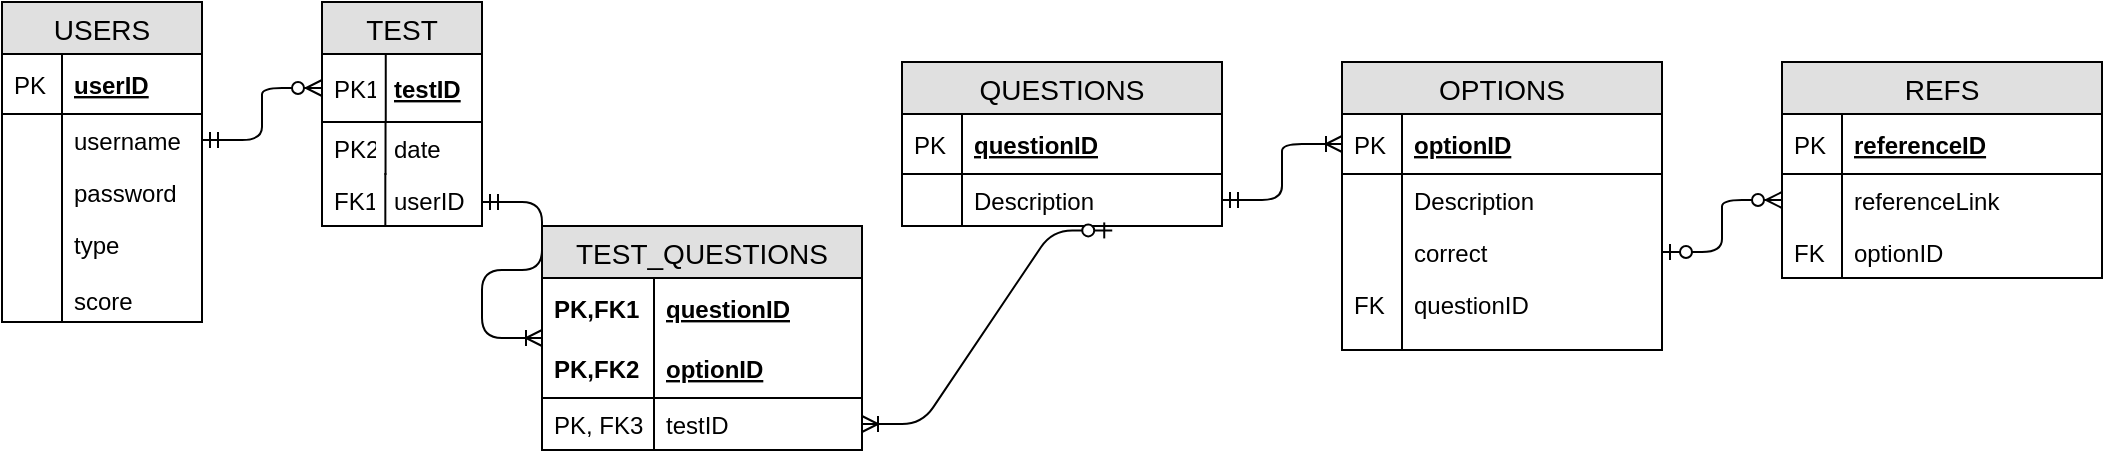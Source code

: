 <mxfile version="12.7.0" type="device"><diagram id="C5RBs43oDa-KdzZeNtuy" name="Page-1"><mxGraphModel dx="1264" dy="534" grid="1" gridSize="10" guides="1" tooltips="1" connect="1" arrows="1" fold="1" page="1" pageScale="1" pageWidth="827" pageHeight="1169" math="0" shadow="0"><root><mxCell id="WIyWlLk6GJQsqaUBKTNV-0"/><mxCell id="WIyWlLk6GJQsqaUBKTNV-1" parent="WIyWlLk6GJQsqaUBKTNV-0"/><mxCell id="qV7eDu-xLgDg9Nr6Do18-0" value="USERS" style="swimlane;fontStyle=0;childLayout=stackLayout;horizontal=1;startSize=26;fillColor=#e0e0e0;horizontalStack=0;resizeParent=1;resizeParentMax=0;resizeLast=0;collapsible=1;marginBottom=0;swimlaneFillColor=#ffffff;align=center;fontSize=14;" vertex="1" parent="WIyWlLk6GJQsqaUBKTNV-1"><mxGeometry x="10" y="40" width="100" height="160" as="geometry"/></mxCell><mxCell id="qV7eDu-xLgDg9Nr6Do18-1" value="userID" style="shape=partialRectangle;top=0;left=0;right=0;bottom=1;align=left;verticalAlign=middle;fillColor=none;spacingLeft=34;spacingRight=4;overflow=hidden;rotatable=0;points=[[0,0.5],[1,0.5]];portConstraint=eastwest;dropTarget=0;fontStyle=5;fontSize=12;" vertex="1" parent="qV7eDu-xLgDg9Nr6Do18-0"><mxGeometry y="26" width="100" height="30" as="geometry"/></mxCell><mxCell id="qV7eDu-xLgDg9Nr6Do18-2" value="PK" style="shape=partialRectangle;top=0;left=0;bottom=0;fillColor=none;align=left;verticalAlign=middle;spacingLeft=4;spacingRight=4;overflow=hidden;rotatable=0;points=[];portConstraint=eastwest;part=1;fontSize=12;" vertex="1" connectable="0" parent="qV7eDu-xLgDg9Nr6Do18-1"><mxGeometry width="30" height="30" as="geometry"/></mxCell><mxCell id="qV7eDu-xLgDg9Nr6Do18-3" value="username" style="shape=partialRectangle;top=0;left=0;right=0;bottom=0;align=left;verticalAlign=top;fillColor=none;spacingLeft=34;spacingRight=4;overflow=hidden;rotatable=0;points=[[0,0.5],[1,0.5]];portConstraint=eastwest;dropTarget=0;fontSize=12;" vertex="1" parent="qV7eDu-xLgDg9Nr6Do18-0"><mxGeometry y="56" width="100" height="26" as="geometry"/></mxCell><mxCell id="qV7eDu-xLgDg9Nr6Do18-4" value="" style="shape=partialRectangle;top=0;left=0;bottom=0;fillColor=none;align=left;verticalAlign=top;spacingLeft=4;spacingRight=4;overflow=hidden;rotatable=0;points=[];portConstraint=eastwest;part=1;fontSize=12;" vertex="1" connectable="0" parent="qV7eDu-xLgDg9Nr6Do18-3"><mxGeometry width="30" height="26" as="geometry"/></mxCell><mxCell id="qV7eDu-xLgDg9Nr6Do18-5" value="password" style="shape=partialRectangle;top=0;left=0;right=0;bottom=0;align=left;verticalAlign=top;fillColor=none;spacingLeft=34;spacingRight=4;overflow=hidden;rotatable=0;points=[[0,0.5],[1,0.5]];portConstraint=eastwest;dropTarget=0;fontSize=12;" vertex="1" parent="qV7eDu-xLgDg9Nr6Do18-0"><mxGeometry y="82" width="100" height="26" as="geometry"/></mxCell><mxCell id="qV7eDu-xLgDg9Nr6Do18-6" value="" style="shape=partialRectangle;top=0;left=0;bottom=0;fillColor=none;align=left;verticalAlign=top;spacingLeft=4;spacingRight=4;overflow=hidden;rotatable=0;points=[];portConstraint=eastwest;part=1;fontSize=12;" vertex="1" connectable="0" parent="qV7eDu-xLgDg9Nr6Do18-5"><mxGeometry width="30" height="26" as="geometry"/></mxCell><mxCell id="qV7eDu-xLgDg9Nr6Do18-7" value="type&#10;&#10;score" style="shape=partialRectangle;top=0;left=0;right=0;bottom=0;align=left;verticalAlign=top;fillColor=none;spacingLeft=34;spacingRight=4;overflow=hidden;rotatable=0;points=[[0,0.5],[1,0.5]];portConstraint=eastwest;dropTarget=0;fontSize=12;" vertex="1" parent="qV7eDu-xLgDg9Nr6Do18-0"><mxGeometry y="108" width="100" height="42" as="geometry"/></mxCell><mxCell id="qV7eDu-xLgDg9Nr6Do18-8" value="" style="shape=partialRectangle;top=0;left=0;bottom=0;fillColor=none;align=left;verticalAlign=top;spacingLeft=4;spacingRight=4;overflow=hidden;rotatable=0;points=[];portConstraint=eastwest;part=1;fontSize=12;" vertex="1" connectable="0" parent="qV7eDu-xLgDg9Nr6Do18-7"><mxGeometry width="30" height="42" as="geometry"/></mxCell><mxCell id="qV7eDu-xLgDg9Nr6Do18-9" value="" style="shape=partialRectangle;top=0;left=0;right=0;bottom=0;align=left;verticalAlign=top;fillColor=none;spacingLeft=34;spacingRight=4;overflow=hidden;rotatable=0;points=[[0,0.5],[1,0.5]];portConstraint=eastwest;dropTarget=0;fontSize=12;" vertex="1" parent="qV7eDu-xLgDg9Nr6Do18-0"><mxGeometry y="150" width="100" height="10" as="geometry"/></mxCell><mxCell id="qV7eDu-xLgDg9Nr6Do18-10" value="" style="shape=partialRectangle;top=0;left=0;bottom=0;fillColor=none;align=left;verticalAlign=top;spacingLeft=4;spacingRight=4;overflow=hidden;rotatable=0;points=[];portConstraint=eastwest;part=1;fontSize=12;" vertex="1" connectable="0" parent="qV7eDu-xLgDg9Nr6Do18-9"><mxGeometry width="30" height="10" as="geometry"/></mxCell><mxCell id="qV7eDu-xLgDg9Nr6Do18-11" value="TEST" style="swimlane;fontStyle=0;childLayout=stackLayout;horizontal=1;startSize=26;fillColor=#e0e0e0;horizontalStack=0;resizeParent=1;resizeParentMax=0;resizeLast=0;collapsible=1;marginBottom=0;swimlaneFillColor=#ffffff;align=center;fontSize=14;" vertex="1" parent="WIyWlLk6GJQsqaUBKTNV-1"><mxGeometry x="170" y="40" width="80" height="112" as="geometry"/></mxCell><mxCell id="qV7eDu-xLgDg9Nr6Do18-12" value="testID" style="shape=partialRectangle;top=0;left=0;right=0;bottom=1;align=left;verticalAlign=middle;fillColor=none;spacingLeft=34;spacingRight=4;overflow=hidden;rotatable=0;points=[[0,0.5],[1,0.5]];portConstraint=eastwest;dropTarget=0;fontStyle=5;fontSize=12;" vertex="1" parent="qV7eDu-xLgDg9Nr6Do18-11"><mxGeometry y="26" width="80" height="34" as="geometry"/></mxCell><mxCell id="qV7eDu-xLgDg9Nr6Do18-13" value="PK1" style="shape=partialRectangle;top=0;left=0;bottom=0;fillColor=none;align=left;verticalAlign=middle;spacingLeft=4;spacingRight=4;overflow=hidden;rotatable=0;points=[];portConstraint=eastwest;part=1;fontSize=12;" vertex="1" connectable="0" parent="qV7eDu-xLgDg9Nr6Do18-12"><mxGeometry width="31.875" height="34" as="geometry"/></mxCell><mxCell id="qV7eDu-xLgDg9Nr6Do18-14" value="date" style="shape=partialRectangle;top=0;left=0;right=0;bottom=0;align=left;verticalAlign=top;fillColor=none;spacingLeft=34;spacingRight=4;overflow=hidden;rotatable=0;points=[[0,0.5],[1,0.5]];portConstraint=eastwest;dropTarget=0;fontSize=12;" vertex="1" parent="qV7eDu-xLgDg9Nr6Do18-11"><mxGeometry y="60" width="80" height="26" as="geometry"/></mxCell><mxCell id="qV7eDu-xLgDg9Nr6Do18-15" value="PK2" style="shape=partialRectangle;top=0;left=0;bottom=0;fillColor=none;align=left;verticalAlign=top;spacingLeft=4;spacingRight=4;overflow=hidden;rotatable=0;points=[];portConstraint=eastwest;part=1;fontSize=12;" vertex="1" connectable="0" parent="qV7eDu-xLgDg9Nr6Do18-14"><mxGeometry width="31.765" height="26" as="geometry"/></mxCell><mxCell id="qV7eDu-xLgDg9Nr6Do18-16" value="userID" style="shape=partialRectangle;top=0;left=0;right=0;bottom=0;align=left;verticalAlign=top;fillColor=none;spacingLeft=34;spacingRight=4;overflow=hidden;rotatable=0;points=[[0,0.5],[1,0.5]];portConstraint=eastwest;dropTarget=0;fontSize=12;" vertex="1" parent="qV7eDu-xLgDg9Nr6Do18-11"><mxGeometry y="86" width="80" height="26" as="geometry"/></mxCell><mxCell id="qV7eDu-xLgDg9Nr6Do18-17" value="FK1" style="shape=partialRectangle;top=0;left=0;bottom=0;fillColor=none;align=left;verticalAlign=top;spacingLeft=4;spacingRight=4;overflow=hidden;rotatable=0;points=[];portConstraint=eastwest;part=1;fontSize=12;" vertex="1" connectable="0" parent="qV7eDu-xLgDg9Nr6Do18-16"><mxGeometry width="31.667" height="26" as="geometry"/></mxCell><mxCell id="qV7eDu-xLgDg9Nr6Do18-33" value="QUESTIONS" style="swimlane;fontStyle=0;childLayout=stackLayout;horizontal=1;startSize=26;fillColor=#e0e0e0;horizontalStack=0;resizeParent=1;resizeParentMax=0;resizeLast=0;collapsible=1;marginBottom=0;swimlaneFillColor=#ffffff;align=center;fontSize=14;" vertex="1" parent="WIyWlLk6GJQsqaUBKTNV-1"><mxGeometry x="460" y="70" width="160" height="82" as="geometry"/></mxCell><mxCell id="qV7eDu-xLgDg9Nr6Do18-34" value="questionID" style="shape=partialRectangle;top=0;left=0;right=0;bottom=1;align=left;verticalAlign=middle;fillColor=none;spacingLeft=34;spacingRight=4;overflow=hidden;rotatable=0;points=[[0,0.5],[1,0.5]];portConstraint=eastwest;dropTarget=0;fontStyle=5;fontSize=12;" vertex="1" parent="qV7eDu-xLgDg9Nr6Do18-33"><mxGeometry y="26" width="160" height="30" as="geometry"/></mxCell><mxCell id="qV7eDu-xLgDg9Nr6Do18-35" value="PK" style="shape=partialRectangle;top=0;left=0;bottom=0;fillColor=none;align=left;verticalAlign=middle;spacingLeft=4;spacingRight=4;overflow=hidden;rotatable=0;points=[];portConstraint=eastwest;part=1;fontSize=12;" vertex="1" connectable="0" parent="qV7eDu-xLgDg9Nr6Do18-34"><mxGeometry width="30" height="30" as="geometry"/></mxCell><mxCell id="qV7eDu-xLgDg9Nr6Do18-36" value="Description" style="shape=partialRectangle;top=0;left=0;right=0;bottom=0;align=left;verticalAlign=top;fillColor=none;spacingLeft=34;spacingRight=4;overflow=hidden;rotatable=0;points=[[0,0.5],[1,0.5]];portConstraint=eastwest;dropTarget=0;fontSize=12;" vertex="1" parent="qV7eDu-xLgDg9Nr6Do18-33"><mxGeometry y="56" width="160" height="26" as="geometry"/></mxCell><mxCell id="qV7eDu-xLgDg9Nr6Do18-37" value="" style="shape=partialRectangle;top=0;left=0;bottom=0;fillColor=none;align=left;verticalAlign=top;spacingLeft=4;spacingRight=4;overflow=hidden;rotatable=0;points=[];portConstraint=eastwest;part=1;fontSize=12;" vertex="1" connectable="0" parent="qV7eDu-xLgDg9Nr6Do18-36"><mxGeometry width="30" height="26" as="geometry"/></mxCell><mxCell id="qV7eDu-xLgDg9Nr6Do18-44" value="OPTIONS" style="swimlane;fontStyle=0;childLayout=stackLayout;horizontal=1;startSize=26;fillColor=#e0e0e0;horizontalStack=0;resizeParent=1;resizeParentMax=0;resizeLast=0;collapsible=1;marginBottom=0;swimlaneFillColor=#ffffff;align=center;fontSize=14;" vertex="1" parent="WIyWlLk6GJQsqaUBKTNV-1"><mxGeometry x="680" y="70.0" width="160" height="144" as="geometry"/></mxCell><mxCell id="qV7eDu-xLgDg9Nr6Do18-45" value="optionID" style="shape=partialRectangle;top=0;left=0;right=0;bottom=1;align=left;verticalAlign=middle;fillColor=none;spacingLeft=34;spacingRight=4;overflow=hidden;rotatable=0;points=[[0,0.5],[1,0.5]];portConstraint=eastwest;dropTarget=0;fontStyle=5;fontSize=12;" vertex="1" parent="qV7eDu-xLgDg9Nr6Do18-44"><mxGeometry y="26" width="160" height="30" as="geometry"/></mxCell><mxCell id="qV7eDu-xLgDg9Nr6Do18-46" value="PK" style="shape=partialRectangle;top=0;left=0;bottom=0;fillColor=none;align=left;verticalAlign=middle;spacingLeft=4;spacingRight=4;overflow=hidden;rotatable=0;points=[];portConstraint=eastwest;part=1;fontSize=12;" vertex="1" connectable="0" parent="qV7eDu-xLgDg9Nr6Do18-45"><mxGeometry width="30" height="30" as="geometry"/></mxCell><mxCell id="qV7eDu-xLgDg9Nr6Do18-47" value="Description" style="shape=partialRectangle;top=0;left=0;right=0;bottom=0;align=left;verticalAlign=top;fillColor=none;spacingLeft=34;spacingRight=4;overflow=hidden;rotatable=0;points=[[0,0.5],[1,0.5]];portConstraint=eastwest;dropTarget=0;fontSize=12;" vertex="1" parent="qV7eDu-xLgDg9Nr6Do18-44"><mxGeometry y="56" width="160" height="26" as="geometry"/></mxCell><mxCell id="qV7eDu-xLgDg9Nr6Do18-48" value="" style="shape=partialRectangle;top=0;left=0;bottom=0;fillColor=none;align=left;verticalAlign=top;spacingLeft=4;spacingRight=4;overflow=hidden;rotatable=0;points=[];portConstraint=eastwest;part=1;fontSize=12;" vertex="1" connectable="0" parent="qV7eDu-xLgDg9Nr6Do18-47"><mxGeometry width="30" height="26" as="geometry"/></mxCell><mxCell id="qV7eDu-xLgDg9Nr6Do18-49" value="correct" style="shape=partialRectangle;top=0;left=0;right=0;bottom=0;align=left;verticalAlign=top;fillColor=none;spacingLeft=34;spacingRight=4;overflow=hidden;rotatable=0;points=[[0,0.5],[1,0.5]];portConstraint=eastwest;dropTarget=0;fontSize=12;" vertex="1" parent="qV7eDu-xLgDg9Nr6Do18-44"><mxGeometry y="82" width="160" height="26" as="geometry"/></mxCell><mxCell id="qV7eDu-xLgDg9Nr6Do18-50" value="" style="shape=partialRectangle;top=0;left=0;bottom=0;fillColor=none;align=left;verticalAlign=top;spacingLeft=4;spacingRight=4;overflow=hidden;rotatable=0;points=[];portConstraint=eastwest;part=1;fontSize=12;" vertex="1" connectable="0" parent="qV7eDu-xLgDg9Nr6Do18-49"><mxGeometry width="30" height="26" as="geometry"/></mxCell><mxCell id="qV7eDu-xLgDg9Nr6Do18-51" value="questionID" style="shape=partialRectangle;top=0;left=0;right=0;bottom=0;align=left;verticalAlign=top;fillColor=none;spacingLeft=34;spacingRight=4;overflow=hidden;rotatable=0;points=[[0,0.5],[1,0.5]];portConstraint=eastwest;dropTarget=0;fontSize=12;" vertex="1" parent="qV7eDu-xLgDg9Nr6Do18-44"><mxGeometry y="108" width="160" height="26" as="geometry"/></mxCell><mxCell id="qV7eDu-xLgDg9Nr6Do18-52" value="FK" style="shape=partialRectangle;top=0;left=0;bottom=0;fillColor=none;align=left;verticalAlign=top;spacingLeft=4;spacingRight=4;overflow=hidden;rotatable=0;points=[];portConstraint=eastwest;part=1;fontSize=12;" vertex="1" connectable="0" parent="qV7eDu-xLgDg9Nr6Do18-51"><mxGeometry width="30" height="26" as="geometry"/></mxCell><mxCell id="qV7eDu-xLgDg9Nr6Do18-53" value="" style="shape=partialRectangle;top=0;left=0;right=0;bottom=0;align=left;verticalAlign=top;fillColor=none;spacingLeft=34;spacingRight=4;overflow=hidden;rotatable=0;points=[[0,0.5],[1,0.5]];portConstraint=eastwest;dropTarget=0;fontSize=12;" vertex="1" parent="qV7eDu-xLgDg9Nr6Do18-44"><mxGeometry y="134" width="160" height="10" as="geometry"/></mxCell><mxCell id="qV7eDu-xLgDg9Nr6Do18-54" value="" style="shape=partialRectangle;top=0;left=0;bottom=0;fillColor=none;align=left;verticalAlign=top;spacingLeft=4;spacingRight=4;overflow=hidden;rotatable=0;points=[];portConstraint=eastwest;part=1;fontSize=12;" vertex="1" connectable="0" parent="qV7eDu-xLgDg9Nr6Do18-53"><mxGeometry width="30" height="10" as="geometry"/></mxCell><mxCell id="qV7eDu-xLgDg9Nr6Do18-55" value="REFS" style="swimlane;fontStyle=0;childLayout=stackLayout;horizontal=1;startSize=26;fillColor=#e0e0e0;horizontalStack=0;resizeParent=1;resizeParentMax=0;resizeLast=0;collapsible=1;marginBottom=0;swimlaneFillColor=#ffffff;align=center;fontSize=14;" vertex="1" parent="WIyWlLk6GJQsqaUBKTNV-1"><mxGeometry x="900" y="70" width="160" height="108" as="geometry"/></mxCell><mxCell id="qV7eDu-xLgDg9Nr6Do18-56" value="referenceID" style="shape=partialRectangle;top=0;left=0;right=0;bottom=1;align=left;verticalAlign=middle;fillColor=none;spacingLeft=34;spacingRight=4;overflow=hidden;rotatable=0;points=[[0,0.5],[1,0.5]];portConstraint=eastwest;dropTarget=0;fontStyle=5;fontSize=12;" vertex="1" parent="qV7eDu-xLgDg9Nr6Do18-55"><mxGeometry y="26" width="160" height="30" as="geometry"/></mxCell><mxCell id="qV7eDu-xLgDg9Nr6Do18-57" value="PK" style="shape=partialRectangle;top=0;left=0;bottom=0;fillColor=none;align=left;verticalAlign=middle;spacingLeft=4;spacingRight=4;overflow=hidden;rotatable=0;points=[];portConstraint=eastwest;part=1;fontSize=12;" vertex="1" connectable="0" parent="qV7eDu-xLgDg9Nr6Do18-56"><mxGeometry width="30" height="30" as="geometry"/></mxCell><mxCell id="qV7eDu-xLgDg9Nr6Do18-58" value="referenceLink" style="shape=partialRectangle;top=0;left=0;right=0;bottom=0;align=left;verticalAlign=top;fillColor=none;spacingLeft=34;spacingRight=4;overflow=hidden;rotatable=0;points=[[0,0.5],[1,0.5]];portConstraint=eastwest;dropTarget=0;fontSize=12;" vertex="1" parent="qV7eDu-xLgDg9Nr6Do18-55"><mxGeometry y="56" width="160" height="26" as="geometry"/></mxCell><mxCell id="qV7eDu-xLgDg9Nr6Do18-59" value="" style="shape=partialRectangle;top=0;left=0;bottom=0;fillColor=none;align=left;verticalAlign=top;spacingLeft=4;spacingRight=4;overflow=hidden;rotatable=0;points=[];portConstraint=eastwest;part=1;fontSize=12;" vertex="1" connectable="0" parent="qV7eDu-xLgDg9Nr6Do18-58"><mxGeometry width="30" height="26" as="geometry"/></mxCell><mxCell id="qV7eDu-xLgDg9Nr6Do18-60" value="optionID" style="shape=partialRectangle;top=0;left=0;right=0;bottom=0;align=left;verticalAlign=top;fillColor=none;spacingLeft=34;spacingRight=4;overflow=hidden;rotatable=0;points=[[0,0.5],[1,0.5]];portConstraint=eastwest;dropTarget=0;fontSize=12;" vertex="1" parent="qV7eDu-xLgDg9Nr6Do18-55"><mxGeometry y="82" width="160" height="26" as="geometry"/></mxCell><mxCell id="qV7eDu-xLgDg9Nr6Do18-61" value="FK" style="shape=partialRectangle;top=0;left=0;bottom=0;fillColor=none;align=left;verticalAlign=top;spacingLeft=4;spacingRight=4;overflow=hidden;rotatable=0;points=[];portConstraint=eastwest;part=1;fontSize=12;" vertex="1" connectable="0" parent="qV7eDu-xLgDg9Nr6Do18-60"><mxGeometry width="30" height="26" as="geometry"/></mxCell><mxCell id="qV7eDu-xLgDg9Nr6Do18-66" value="TEST_QUESTIONS" style="swimlane;fontStyle=0;childLayout=stackLayout;horizontal=1;startSize=26;fillColor=#e0e0e0;horizontalStack=0;resizeParent=1;resizeParentMax=0;resizeLast=0;collapsible=1;marginBottom=0;swimlaneFillColor=#ffffff;align=center;fontSize=14;" vertex="1" parent="WIyWlLk6GJQsqaUBKTNV-1"><mxGeometry x="280" y="152" width="160" height="112" as="geometry"/></mxCell><mxCell id="qV7eDu-xLgDg9Nr6Do18-67" value="questionID" style="shape=partialRectangle;top=0;left=0;right=0;bottom=0;align=left;verticalAlign=middle;fillColor=none;spacingLeft=60;spacingRight=4;overflow=hidden;rotatable=0;points=[[0,0.5],[1,0.5]];portConstraint=eastwest;dropTarget=0;fontStyle=5;fontSize=12;" vertex="1" parent="qV7eDu-xLgDg9Nr6Do18-66"><mxGeometry y="26" width="160" height="30" as="geometry"/></mxCell><mxCell id="qV7eDu-xLgDg9Nr6Do18-68" value="PK,FK1" style="shape=partialRectangle;fontStyle=1;top=0;left=0;bottom=0;fillColor=none;align=left;verticalAlign=middle;spacingLeft=4;spacingRight=4;overflow=hidden;rotatable=0;points=[];portConstraint=eastwest;part=1;fontSize=12;" vertex="1" connectable="0" parent="qV7eDu-xLgDg9Nr6Do18-67"><mxGeometry width="56" height="30" as="geometry"/></mxCell><mxCell id="qV7eDu-xLgDg9Nr6Do18-69" value="optionID" style="shape=partialRectangle;top=0;left=0;right=0;bottom=1;align=left;verticalAlign=middle;fillColor=none;spacingLeft=60;spacingRight=4;overflow=hidden;rotatable=0;points=[[0,0.5],[1,0.5]];portConstraint=eastwest;dropTarget=0;fontStyle=5;fontSize=12;" vertex="1" parent="qV7eDu-xLgDg9Nr6Do18-66"><mxGeometry y="56" width="160" height="30" as="geometry"/></mxCell><mxCell id="qV7eDu-xLgDg9Nr6Do18-70" value="PK,FK2" style="shape=partialRectangle;fontStyle=1;top=0;left=0;bottom=0;fillColor=none;align=left;verticalAlign=middle;spacingLeft=4;spacingRight=4;overflow=hidden;rotatable=0;points=[];portConstraint=eastwest;part=1;fontSize=12;" vertex="1" connectable="0" parent="qV7eDu-xLgDg9Nr6Do18-69"><mxGeometry width="56" height="30" as="geometry"/></mxCell><mxCell id="qV7eDu-xLgDg9Nr6Do18-71" value="testID" style="shape=partialRectangle;top=0;left=0;right=0;bottom=0;align=left;verticalAlign=top;fillColor=none;spacingLeft=60;spacingRight=4;overflow=hidden;rotatable=0;points=[[0,0.5],[1,0.5]];portConstraint=eastwest;dropTarget=0;fontSize=12;" vertex="1" parent="qV7eDu-xLgDg9Nr6Do18-66"><mxGeometry y="86" width="160" height="26" as="geometry"/></mxCell><mxCell id="qV7eDu-xLgDg9Nr6Do18-72" value="PK, FK3" style="shape=partialRectangle;top=0;left=0;bottom=0;fillColor=none;align=left;verticalAlign=top;spacingLeft=4;spacingRight=4;overflow=hidden;rotatable=0;points=[];portConstraint=eastwest;part=1;fontSize=12;" vertex="1" connectable="0" parent="qV7eDu-xLgDg9Nr6Do18-71"><mxGeometry width="56" height="26" as="geometry"/></mxCell><mxCell id="qV7eDu-xLgDg9Nr6Do18-75" value="" style="edgeStyle=entityRelationEdgeStyle;fontSize=12;html=1;endArrow=ERzeroToMany;startArrow=ERmandOne;exitX=1;exitY=0.5;exitDx=0;exitDy=0;entryX=0;entryY=0.5;entryDx=0;entryDy=0;" edge="1" parent="WIyWlLk6GJQsqaUBKTNV-1" source="qV7eDu-xLgDg9Nr6Do18-3" target="qV7eDu-xLgDg9Nr6Do18-12"><mxGeometry width="100" height="100" relative="1" as="geometry"><mxPoint x="40" y="320" as="sourcePoint"/><mxPoint x="140" y="220" as="targetPoint"/></mxGeometry></mxCell><mxCell id="qV7eDu-xLgDg9Nr6Do18-76" value="" style="edgeStyle=entityRelationEdgeStyle;fontSize=12;html=1;endArrow=ERoneToMany;startArrow=ERmandOne;entryX=0;entryY=0.5;entryDx=0;entryDy=0;" edge="1" parent="WIyWlLk6GJQsqaUBKTNV-1" target="qV7eDu-xLgDg9Nr6Do18-66"><mxGeometry width="100" height="100" relative="1" as="geometry"><mxPoint x="250" y="140" as="sourcePoint"/><mxPoint x="110" y="290" as="targetPoint"/></mxGeometry></mxCell><mxCell id="qV7eDu-xLgDg9Nr6Do18-78" value="" style="edgeStyle=entityRelationEdgeStyle;fontSize=12;html=1;endArrow=ERoneToMany;startArrow=ERzeroToOne;entryX=1;entryY=0.5;entryDx=0;entryDy=0;exitX=0.657;exitY=1.085;exitDx=0;exitDy=0;exitPerimeter=0;" edge="1" parent="WIyWlLk6GJQsqaUBKTNV-1" source="qV7eDu-xLgDg9Nr6Do18-36" target="qV7eDu-xLgDg9Nr6Do18-71"><mxGeometry width="100" height="100" relative="1" as="geometry"><mxPoint x="550" y="324" as="sourcePoint"/><mxPoint x="440" y="264" as="targetPoint"/></mxGeometry></mxCell><mxCell id="qV7eDu-xLgDg9Nr6Do18-79" value="" style="edgeStyle=entityRelationEdgeStyle;fontSize=12;html=1;endArrow=ERoneToMany;startArrow=ERmandOne;exitX=1;exitY=0.5;exitDx=0;exitDy=0;entryX=0;entryY=0.5;entryDx=0;entryDy=0;" edge="1" parent="WIyWlLk6GJQsqaUBKTNV-1" source="qV7eDu-xLgDg9Nr6Do18-36" target="qV7eDu-xLgDg9Nr6Do18-45"><mxGeometry width="100" height="100" relative="1" as="geometry"><mxPoint x="640" y="129.6" as="sourcePoint"/><mxPoint x="740" y="29.6" as="targetPoint"/></mxGeometry></mxCell><mxCell id="qV7eDu-xLgDg9Nr6Do18-80" value="" style="edgeStyle=entityRelationEdgeStyle;fontSize=12;html=1;endArrow=ERzeroToMany;startArrow=ERzeroToOne;exitX=1;exitY=0.5;exitDx=0;exitDy=0;entryX=0;entryY=0.5;entryDx=0;entryDy=0;" edge="1" parent="WIyWlLk6GJQsqaUBKTNV-1" source="qV7eDu-xLgDg9Nr6Do18-49" target="qV7eDu-xLgDg9Nr6Do18-58"><mxGeometry width="100" height="100" relative="1" as="geometry"><mxPoint x="850" y="192" as="sourcePoint"/><mxPoint x="950" y="92" as="targetPoint"/></mxGeometry></mxCell></root></mxGraphModel></diagram></mxfile>